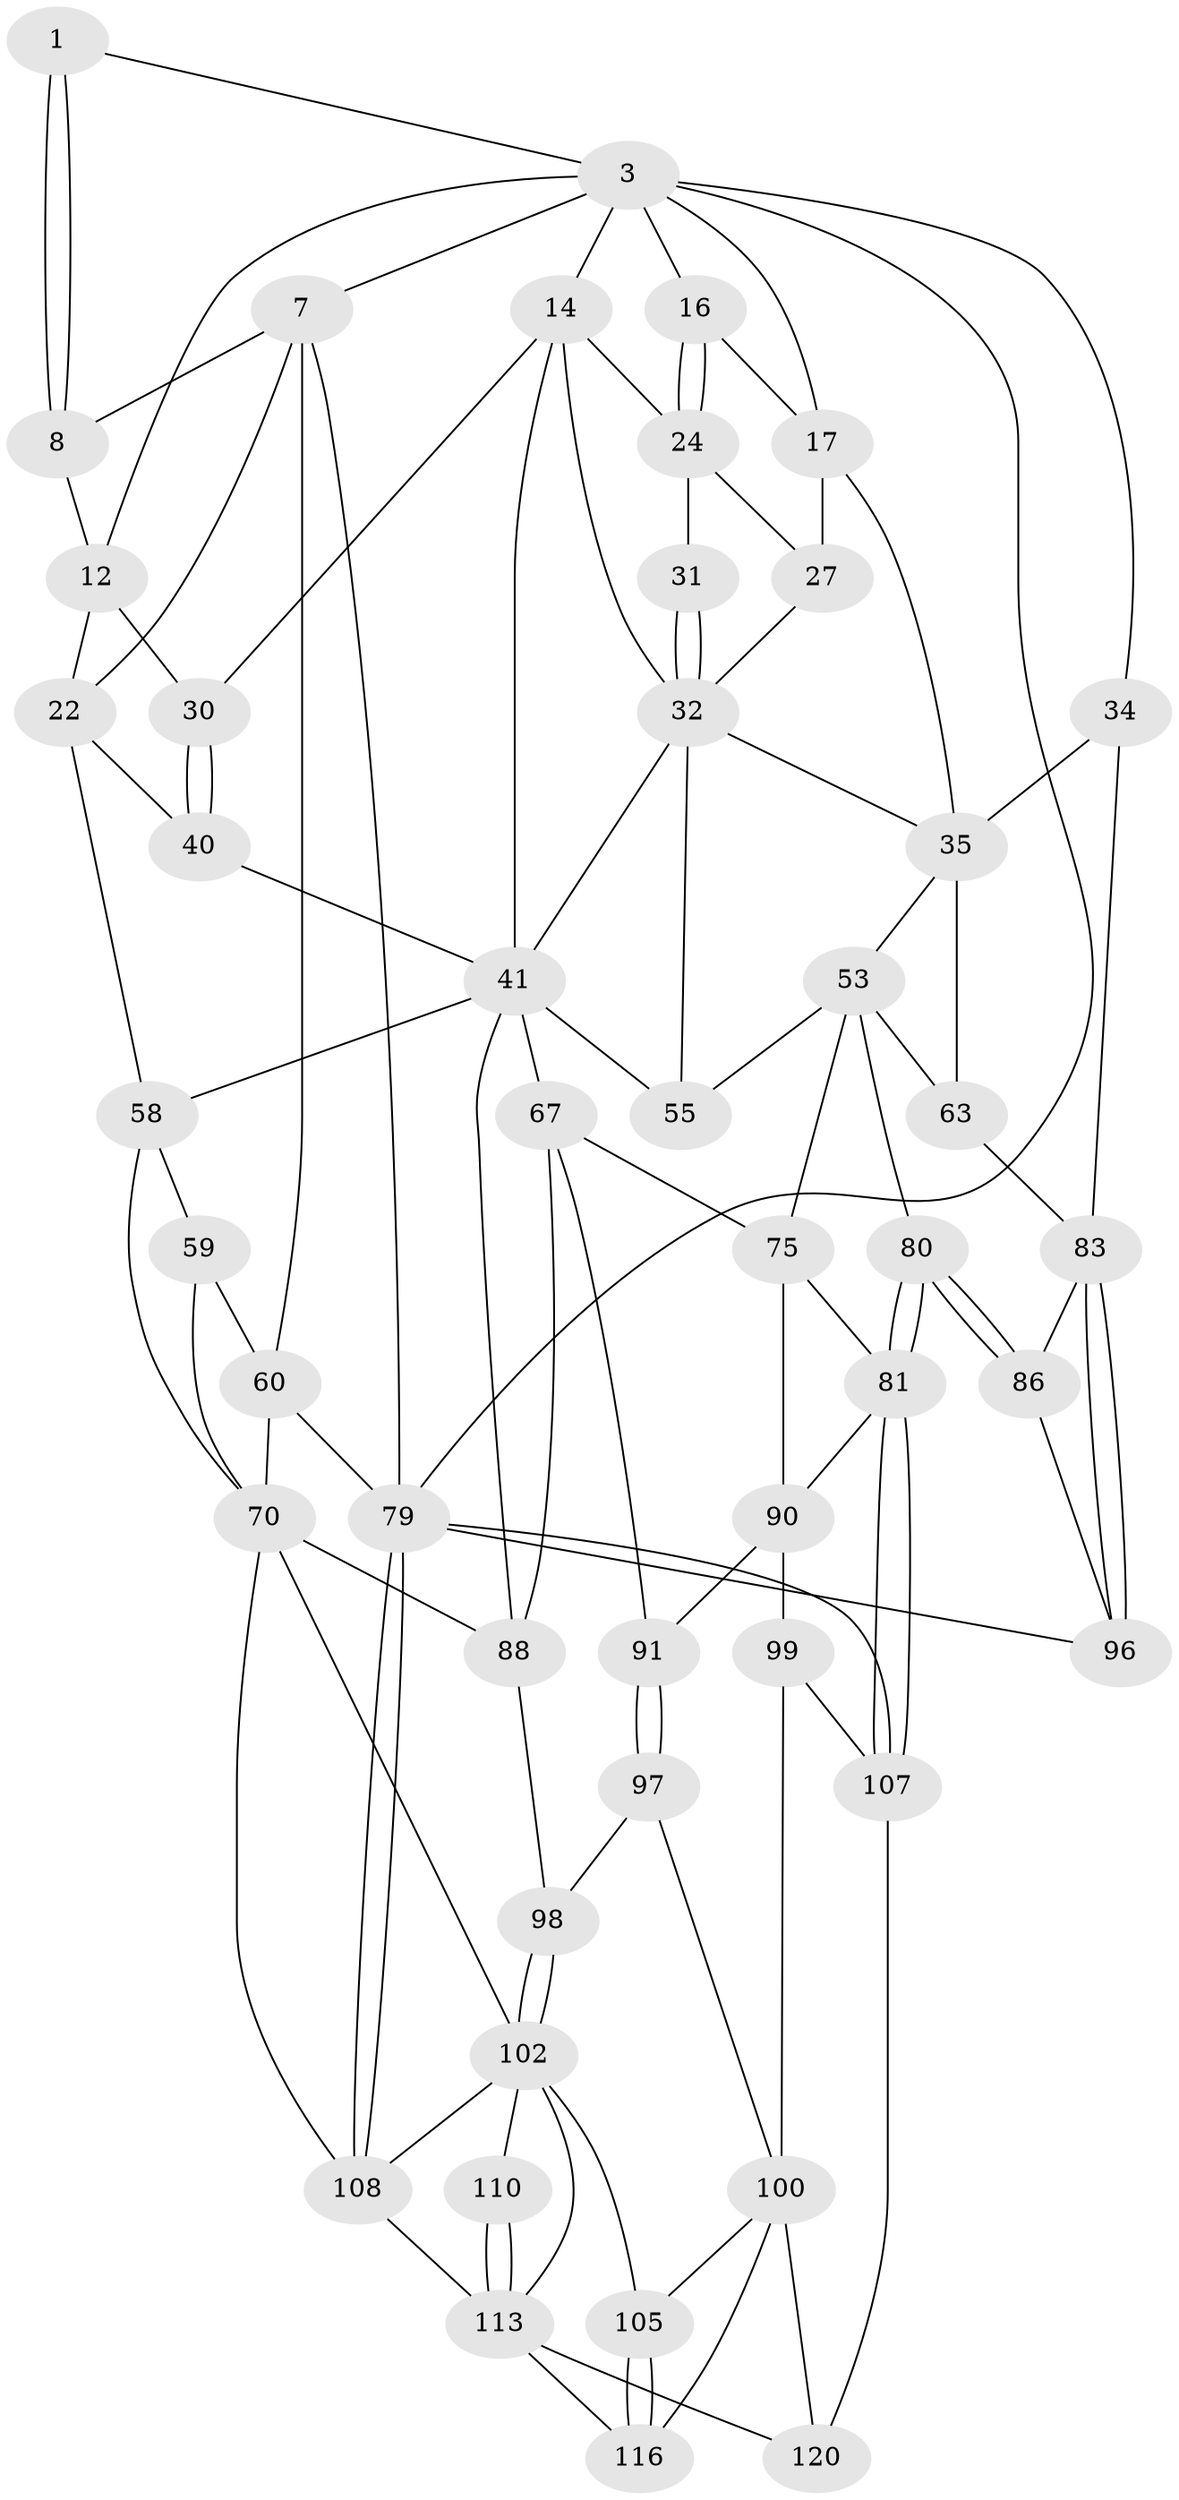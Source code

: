 // original degree distribution, {3: 0.01652892561983471, 4: 0.23140495867768596, 6: 0.2066115702479339, 5: 0.5454545454545454}
// Generated by graph-tools (version 1.1) at 2025/21/03/04/25 18:21:21]
// undirected, 48 vertices, 107 edges
graph export_dot {
graph [start="1"]
  node [color=gray90,style=filled];
  1 [pos="+0.1793566267866825+0",super="+2"];
  3 [pos="+0.5132585563329358+0",super="+11+4"];
  7 [pos="+0+0",super="+9"];
  8 [pos="+0.10539982913777567+0.07783486226452678",super="+10"];
  12 [pos="+0.24802716784761697+0.12250814907117917",super="+21"];
  14 [pos="+0.5981364968670424+0.1947229369695889",super="+15"];
  16 [pos="+0.7320203276460521+0.12692687400696215"];
  17 [pos="+0.8352385730219667+0.14872791614440525",super="+26"];
  22 [pos="+0.16989829677468807+0.25430135770547435",super="+23"];
  24 [pos="+0.6704783410252987+0.23660163201855003",super="+25+28"];
  27 [pos="+0.7132679684372879+0.3072252558081548"];
  30 [pos="+0.3933281758520728+0.24106986006474934"];
  31 [pos="+0.5481372947018915+0.30180963907373975"];
  32 [pos="+0.5235075563383288+0.32314285446726837",super="+43"];
  34 [pos="+0.8937770435894362+0.15530857239515836",super="+39"];
  35 [pos="+0.9215086582041092+0.3775261664656319",super="+56+36"];
  40 [pos="+0.3165444092594625+0.32589294004944397",super="+42"];
  41 [pos="+0.40791291482633546+0.3963626803107049",super="+47"];
  53 [pos="+0.6772397332618054+0.5693008358883068",super="+54+74"];
  55 [pos="+0.6492259352849645+0.5611122234803391"];
  58 [pos="+0.15003408781530067+0.5762077351308448",super="+64"];
  59 [pos="+0.0778406659619373+0.559745204898564",super="+66"];
  60 [pos="+0.023114265191363264+0.524628777802894",super="+61"];
  63 [pos="+0.8686966635264355+0.6002011412429024",super="+73"];
  67 [pos="+0.543538376542154+0.6431873403226128",super="+68"];
  70 [pos="+0.18798206438001397+0.7387955918661319",super="+89+71"];
  75 [pos="+0.6626360498657843+0.6449864578700508",super="+76"];
  79 [pos="+0+1",super="+95"];
  80 [pos="+0.7834251564611723+0.806808559012137"];
  81 [pos="+0.7657977478869697+0.8195863146413785",super="+82"];
  83 [pos="+1+0.5727567631223177",super="+84"];
  86 [pos="+0.9019436663497657+0.7922870482143248",super="+87"];
  88 [pos="+0.4127249259952849+0.7235312076110093",super="+93"];
  90 [pos="+0.5810491831214255+0.7134270909957182",super="+94"];
  91 [pos="+0.5381079238060521+0.7160167082033918"];
  96 [pos="+1+0.9451391712040096"];
  97 [pos="+0.5320002402286056+0.7767146872261107"];
  98 [pos="+0.4342523721694056+0.7690403542133453"];
  99 [pos="+0.6905785002288326+0.8493768652329365"];
  100 [pos="+0.679193131305885+0.8578638246453786",super="+118+101"];
  102 [pos="+0.43031049194368376+0.7819711098139762",super="+103+106"];
  105 [pos="+0.47564060369819067+0.8903054521099517"];
  107 [pos="+1+1",super="+119"];
  108 [pos="+0+1",super="+112"];
  110 [pos="+0.3078672314831527+0.8821405503200082"];
  113 [pos="+0.3009562744803616+1",super="+115+114"];
  116 [pos="+0.4640270551421263+0.9667034904553788"];
  120 [pos="+0.613671975953119+1"];
  1 -- 8 [weight=2];
  1 -- 8;
  1 -- 3;
  3 -- 12;
  3 -- 34 [weight=2];
  3 -- 7;
  3 -- 14 [weight=2];
  3 -- 16;
  3 -- 17;
  3 -- 79;
  7 -- 22;
  7 -- 8;
  7 -- 60;
  7 -- 79;
  8 -- 12;
  12 -- 22;
  12 -- 30;
  14 -- 24;
  14 -- 32;
  14 -- 30;
  14 -- 41;
  16 -- 17;
  16 -- 24;
  16 -- 24;
  17 -- 27;
  17 -- 35;
  22 -- 40 [weight=2];
  22 -- 58;
  24 -- 31 [weight=2];
  24 -- 27;
  27 -- 32;
  30 -- 40;
  30 -- 40;
  31 -- 32;
  31 -- 32;
  32 -- 55;
  32 -- 35;
  32 -- 41;
  34 -- 35 [weight=2];
  34 -- 83;
  35 -- 63 [weight=2];
  35 -- 53;
  40 -- 41 [weight=2];
  41 -- 67 [weight=2];
  41 -- 55;
  41 -- 58;
  41 -- 88;
  53 -- 75;
  53 -- 55;
  53 -- 80;
  53 -- 63;
  58 -- 59;
  58 -- 70;
  59 -- 60 [weight=2];
  59 -- 70;
  60 -- 79;
  60 -- 70 [weight=2];
  63 -- 83;
  67 -- 75;
  67 -- 91;
  67 -- 88;
  70 -- 88;
  70 -- 102;
  70 -- 108;
  75 -- 90;
  75 -- 81;
  79 -- 108;
  79 -- 108;
  79 -- 96;
  79 -- 107;
  80 -- 81;
  80 -- 81;
  80 -- 86;
  80 -- 86;
  81 -- 107;
  81 -- 107;
  81 -- 90;
  83 -- 96;
  83 -- 96;
  83 -- 86 [weight=2];
  86 -- 96;
  88 -- 98;
  90 -- 91;
  90 -- 99;
  91 -- 97;
  91 -- 97;
  97 -- 98;
  97 -- 100;
  98 -- 102;
  98 -- 102;
  99 -- 100;
  99 -- 107;
  100 -- 116;
  100 -- 120;
  100 -- 105;
  102 -- 110 [weight=2];
  102 -- 108;
  102 -- 105;
  102 -- 113;
  105 -- 116;
  105 -- 116;
  107 -- 120;
  108 -- 113;
  110 -- 113;
  110 -- 113;
  113 -- 116;
  113 -- 120;
}
